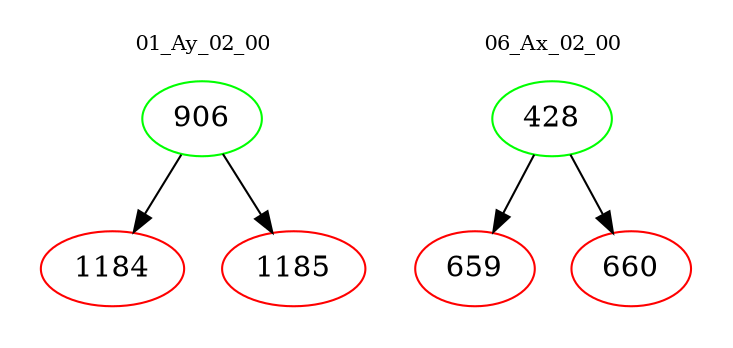 digraph{
subgraph cluster_0 {
color = white
label = "01_Ay_02_00";
fontsize=10;
T0_906 [label="906", color="green"]
T0_906 -> T0_1184 [color="black"]
T0_1184 [label="1184", color="red"]
T0_906 -> T0_1185 [color="black"]
T0_1185 [label="1185", color="red"]
}
subgraph cluster_1 {
color = white
label = "06_Ax_02_00";
fontsize=10;
T1_428 [label="428", color="green"]
T1_428 -> T1_659 [color="black"]
T1_659 [label="659", color="red"]
T1_428 -> T1_660 [color="black"]
T1_660 [label="660", color="red"]
}
}
